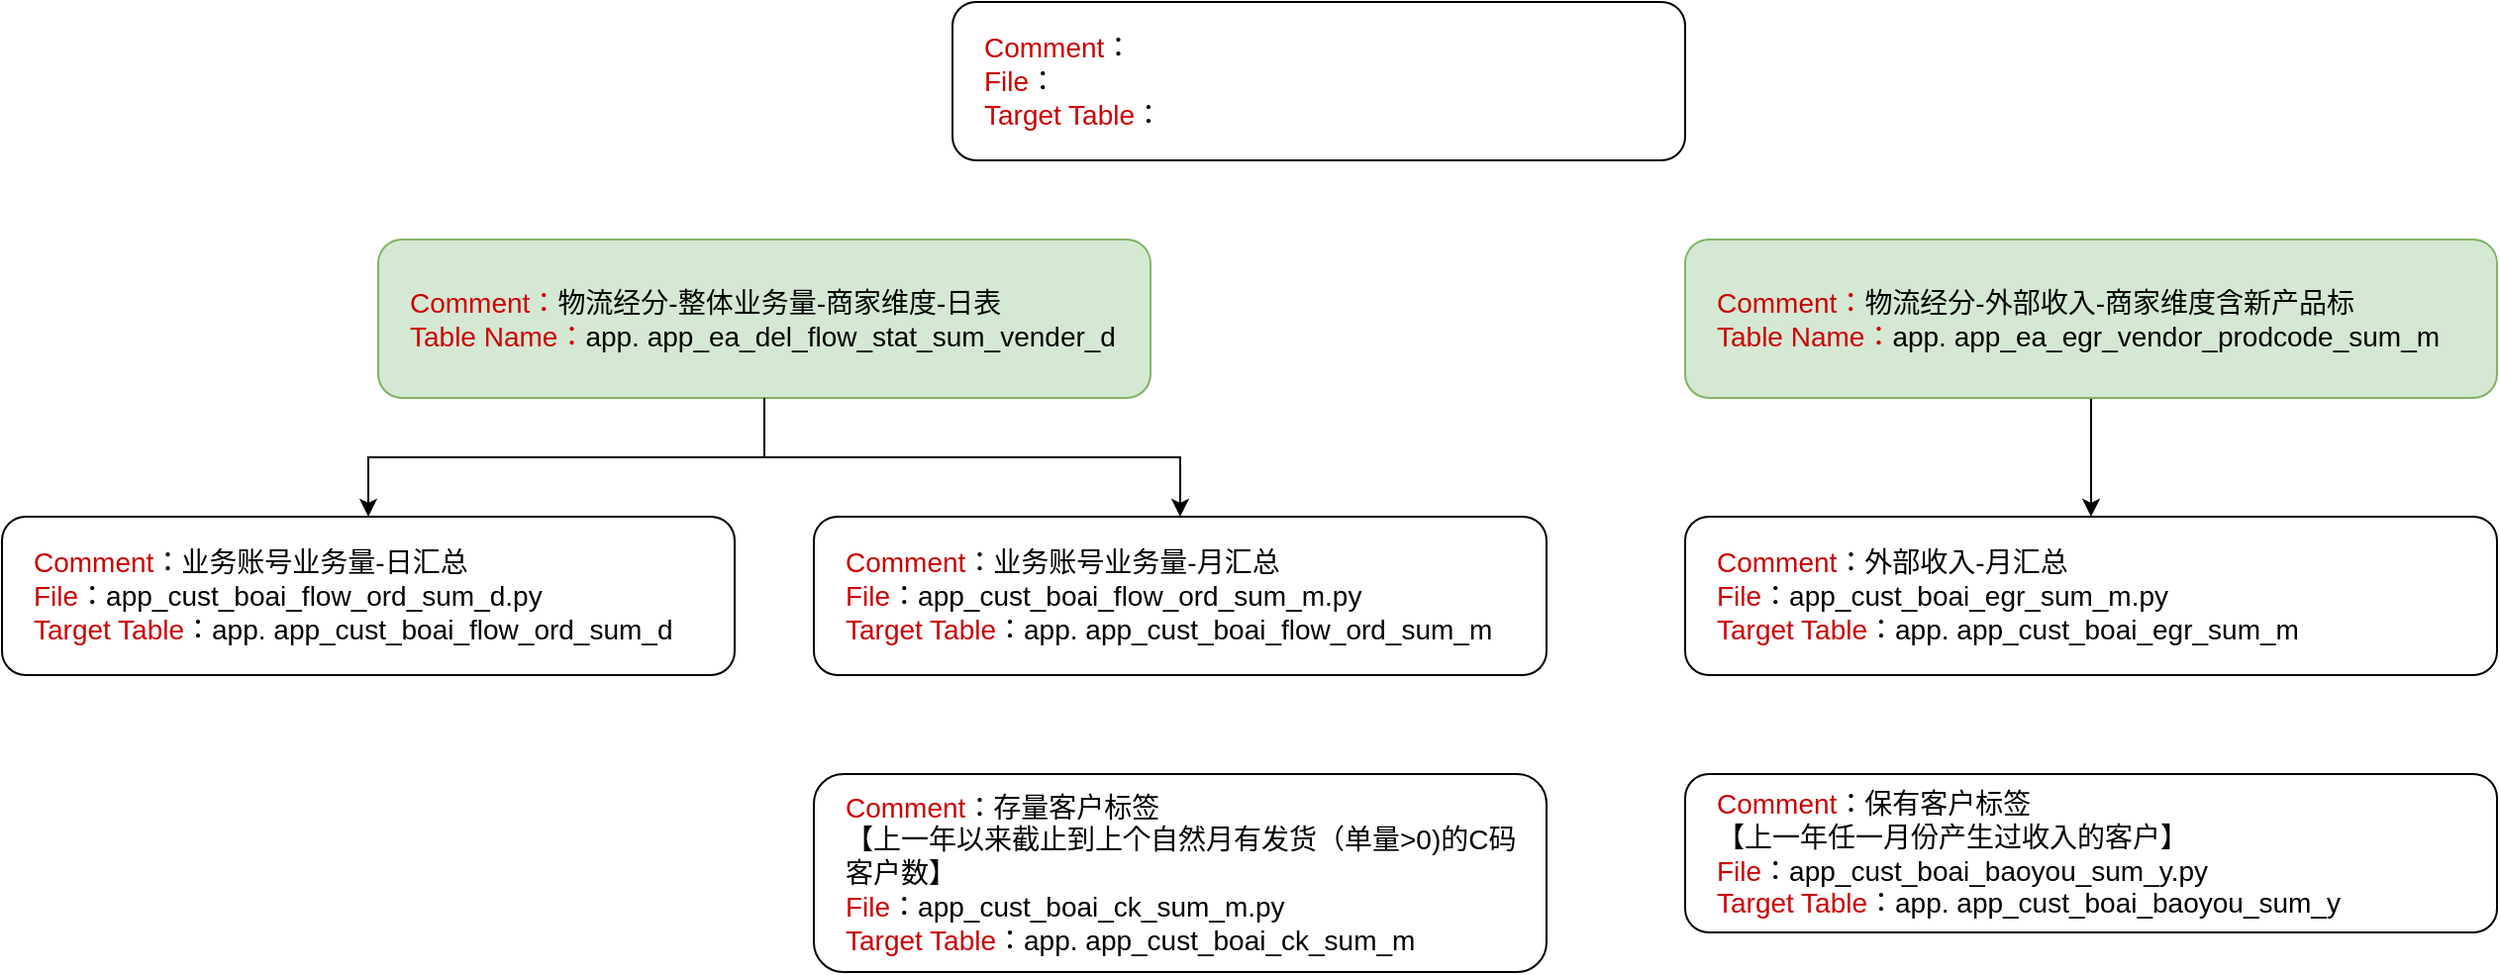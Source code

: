 <mxfile version="22.1.0" type="github">
  <diagram name="第 1 页" id="oqhqqWGbx-FEBw2WvHf6">
    <mxGraphModel dx="1306" dy="766" grid="1" gridSize="10" guides="1" tooltips="1" connect="1" arrows="1" fold="1" page="1" pageScale="1" pageWidth="827" pageHeight="1169" math="0" shadow="0">
      <root>
        <mxCell id="0" />
        <mxCell id="1" parent="0" />
        <mxCell id="Dp2ahzg6YV4KnqZrwCOn-1" value="&lt;font color=&quot;#cc0000&quot; style=&quot;font-size: 14px;&quot;&gt;Comment&lt;/font&gt;：&lt;font color=&quot;#cc0000&quot; style=&quot;font-size: 14px;&quot;&gt;&lt;br style=&quot;font-size: 14px;&quot;&gt;File&lt;/font&gt;：&lt;br style=&quot;font-size: 14px;&quot;&gt;&lt;font color=&quot;#cc0000&quot; style=&quot;font-size: 14px;&quot;&gt;Target Table&lt;/font&gt;：" style="rounded=1;whiteSpace=wrap;html=1;align=left;fontSize=14;spacing=16;spacingTop=0;spacingRight=0;" parent="1" vertex="1">
          <mxGeometry x="540" y="20" width="370" height="80" as="geometry" />
        </mxCell>
        <mxCell id="Dp2ahzg6YV4KnqZrwCOn-2" value="&lt;font color=&quot;#cc0000&quot; style=&quot;font-size: 14px;&quot;&gt;Comment&lt;/font&gt;：业务账号业务量-日汇总&lt;br style=&quot;font-size: 14px;&quot;&gt;&lt;font color=&quot;#cc0000&quot; style=&quot;font-size: 14px;&quot;&gt;File&lt;/font&gt;：app_cust_boai_flow_ord_sum_d.py&lt;br style=&quot;font-size: 14px;&quot;&gt;&lt;font color=&quot;#cc0000&quot; style=&quot;font-size: 14px;&quot;&gt;Target Table&lt;/font&gt;：app.&amp;nbsp;app_cust_boai_flow_ord_sum_d" style="rounded=1;whiteSpace=wrap;html=1;align=left;fontSize=14;spacing=16;spacingTop=0;spacingRight=0;" parent="1" vertex="1">
          <mxGeometry x="60" y="280" width="370" height="80" as="geometry" />
        </mxCell>
        <mxCell id="Dp2ahzg6YV4KnqZrwCOn-6" style="edgeStyle=orthogonalEdgeStyle;rounded=0;orthogonalLoop=1;jettySize=auto;html=1;fontSize=14;spacing=16;spacingTop=0;spacingRight=0;" parent="1" source="Dp2ahzg6YV4KnqZrwCOn-3" target="Dp2ahzg6YV4KnqZrwCOn-5" edge="1">
          <mxGeometry relative="1" as="geometry" />
        </mxCell>
        <mxCell id="Dp2ahzg6YV4KnqZrwCOn-3" value="&lt;font color=&quot;#cc0000&quot;&gt;Comment：&lt;/font&gt;物流经分-整体业务量-商家维度-日表&lt;br&gt;&lt;font color=&quot;#cc0000&quot;&gt;Table Name：&lt;/font&gt;app.&amp;nbsp;app_ea_del_flow_stat_sum_vender_d" style="rounded=1;align=left;fontSize=14;fillColor=#d5e8d4;strokeColor=#82b366;html=1;whiteSpace=wrap;spacing=16;spacingTop=0;spacingRight=0;" parent="1" vertex="1">
          <mxGeometry x="250" y="140" width="390" height="80" as="geometry" />
        </mxCell>
        <mxCell id="Dp2ahzg6YV4KnqZrwCOn-4" style="edgeStyle=orthogonalEdgeStyle;rounded=0;orthogonalLoop=1;jettySize=auto;html=1;entryX=0.5;entryY=0;entryDx=0;entryDy=0;fontSize=14;spacing=16;spacingTop=0;spacingRight=0;" parent="1" source="Dp2ahzg6YV4KnqZrwCOn-3" target="Dp2ahzg6YV4KnqZrwCOn-2" edge="1">
          <mxGeometry relative="1" as="geometry" />
        </mxCell>
        <mxCell id="Dp2ahzg6YV4KnqZrwCOn-5" value="&lt;font color=&quot;#cc0000&quot; style=&quot;font-size: 14px;&quot;&gt;Comment&lt;/font&gt;：业务账号业务量-月汇总&lt;br style=&quot;font-size: 14px;&quot;&gt;&lt;font color=&quot;#cc0000&quot; style=&quot;font-size: 14px;&quot;&gt;File&lt;/font&gt;：app_cust_boai_flow_ord_sum_m.py&lt;br style=&quot;font-size: 14px;&quot;&gt;&lt;font color=&quot;#cc0000&quot; style=&quot;font-size: 14px;&quot;&gt;Target Table&lt;/font&gt;：app.&amp;nbsp;app_cust_boai_flow_ord_sum_m" style="rounded=1;whiteSpace=wrap;html=1;align=left;fontSize=14;spacing=16;spacingTop=0;spacingRight=0;" parent="1" vertex="1">
          <mxGeometry x="470" y="280" width="370" height="80" as="geometry" />
        </mxCell>
        <mxCell id="2aSz-qpBobda_aWeBooa-3" style="edgeStyle=orthogonalEdgeStyle;rounded=0;orthogonalLoop=1;jettySize=auto;html=1;entryX=0.5;entryY=0;entryDx=0;entryDy=0;" edge="1" parent="1" source="2aSz-qpBobda_aWeBooa-1" target="2aSz-qpBobda_aWeBooa-2">
          <mxGeometry relative="1" as="geometry" />
        </mxCell>
        <mxCell id="2aSz-qpBobda_aWeBooa-1" value="&lt;font color=&quot;#cc0000&quot;&gt;Comment：&lt;/font&gt;物流经分-外部收入-商家维度含新产品标&lt;br&gt;&lt;font color=&quot;#cc0000&quot;&gt;Table Name：&lt;/font&gt;app.&amp;nbsp;app_ea_egr_vendor_prodcode_sum_m" style="rounded=1;align=left;fontSize=14;fillColor=#d5e8d4;strokeColor=#82b366;html=1;whiteSpace=wrap;spacing=16;spacingTop=0;spacingRight=0;" vertex="1" parent="1">
          <mxGeometry x="910" y="140" width="410" height="80" as="geometry" />
        </mxCell>
        <mxCell id="2aSz-qpBobda_aWeBooa-2" value="&lt;font color=&quot;#cc0000&quot; style=&quot;font-size: 14px;&quot;&gt;Comment&lt;/font&gt;：外部收入-月汇总&lt;br&gt;&lt;font color=&quot;#cc0000&quot; style=&quot;font-size: 14px;&quot;&gt;File&lt;/font&gt;：app_cust_boai_egr_sum_m&lt;span style=&quot;background-color: initial;&quot;&gt;.py&lt;/span&gt;&lt;br&gt;&lt;font color=&quot;#cc0000&quot; style=&quot;font-size: 14px;&quot;&gt;Target Table&lt;/font&gt;：app.&amp;nbsp;app_cust_boai_egr_sum_m" style="rounded=1;whiteSpace=wrap;html=1;align=left;fontSize=14;spacing=16;spacingTop=0;spacingRight=0;" vertex="1" parent="1">
          <mxGeometry x="910" y="280" width="410" height="80" as="geometry" />
        </mxCell>
        <mxCell id="2aSz-qpBobda_aWeBooa-4" value="&lt;font color=&quot;#cc0000&quot; style=&quot;font-size: 14px;&quot;&gt;Comment&lt;/font&gt;：保有客户标签&lt;br&gt;【上一年任一月份产生过收入的客户】&lt;br&gt;&lt;font color=&quot;#cc0000&quot; style=&quot;font-size: 14px;&quot;&gt;File&lt;/font&gt;：app_cust_boai_baoyou_sum_y&lt;span style=&quot;background-color: initial;&quot;&gt;.py&lt;/span&gt;&lt;br&gt;&lt;font color=&quot;#cc0000&quot; style=&quot;font-size: 14px;&quot;&gt;Target Table&lt;/font&gt;：app. app_cust_boai_baoyou_sum_y" style="rounded=1;whiteSpace=wrap;html=1;align=left;fontSize=14;spacing=16;spacingTop=0;spacingRight=0;" vertex="1" parent="1">
          <mxGeometry x="910" y="410" width="410" height="80" as="geometry" />
        </mxCell>
        <mxCell id="2aSz-qpBobda_aWeBooa-6" value="&lt;font color=&quot;#cc0000&quot; style=&quot;font-size: 14px;&quot;&gt;Comment&lt;/font&gt;：存量客户标签&lt;br&gt;【上一年以来截止到上个自然月有发货（单量&amp;gt;0)的C码客户数】&lt;br&gt;&lt;font color=&quot;#cc0000&quot; style=&quot;font-size: 14px;&quot;&gt;File&lt;/font&gt;：app_cust_boai_ck_sum_m&lt;span style=&quot;background-color: initial;&quot;&gt;.py&lt;/span&gt;&lt;br&gt;&lt;font color=&quot;#cc0000&quot; style=&quot;font-size: 14px;&quot;&gt;Target Table&lt;/font&gt;：app. app_cust_boai_ck_sum_m" style="rounded=1;whiteSpace=wrap;html=1;align=left;fontSize=14;spacing=16;spacingTop=0;spacingRight=0;" vertex="1" parent="1">
          <mxGeometry x="470" y="410" width="370" height="100" as="geometry" />
        </mxCell>
      </root>
    </mxGraphModel>
  </diagram>
</mxfile>
